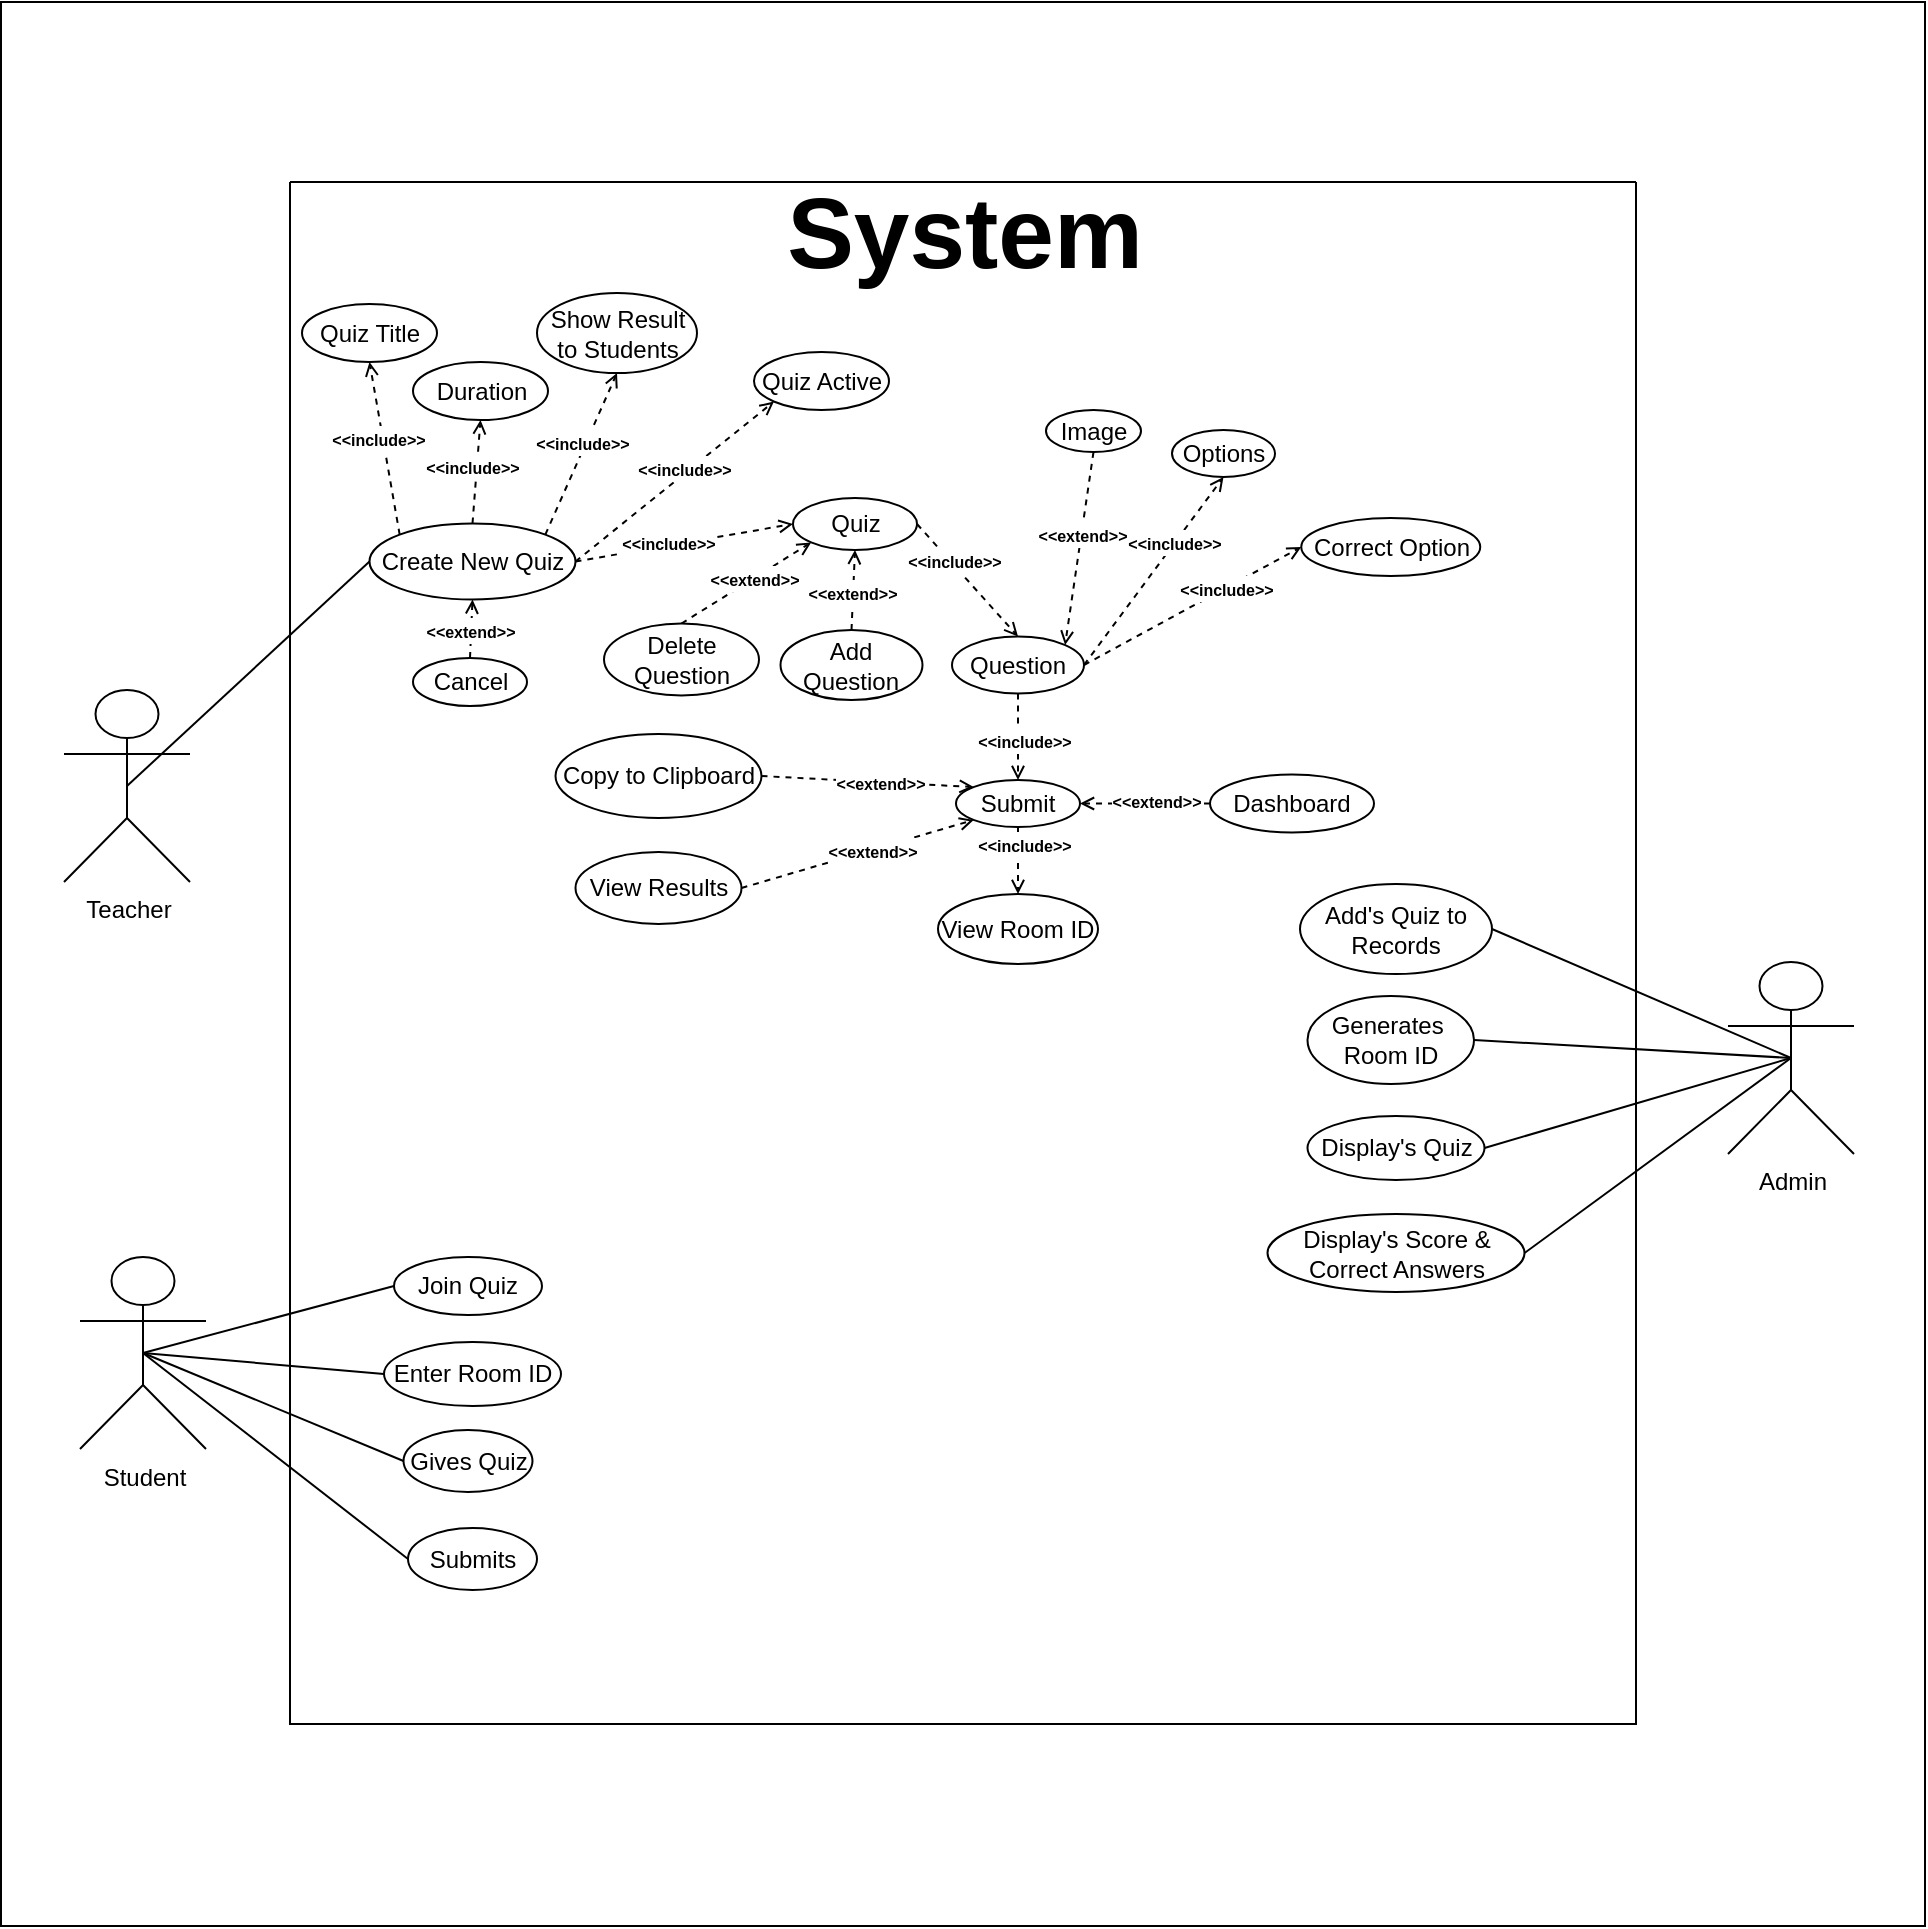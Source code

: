 <mxfile version="23.0.2" type="device">
  <diagram name="Page-1" id="aLOx-Hyz2A4_2v5TsU2a">
    <mxGraphModel dx="1436" dy="606" grid="0" gridSize="10" guides="1" tooltips="1" connect="1" arrows="1" fold="1" page="0" pageScale="1" pageWidth="850" pageHeight="1100" math="0" shadow="0">
      <root>
        <mxCell id="0" />
        <mxCell id="1" parent="0" />
        <mxCell id="SPACarkEchLAr7OS1mUd-6" value="" style="whiteSpace=wrap;html=1;aspect=fixed;" parent="1" vertex="1">
          <mxGeometry x="-216.5" y="275" width="962" height="962" as="geometry" />
        </mxCell>
        <mxCell id="TzjJn1XbJmnDaWrwT3zZ-1" value="" style="swimlane;startSize=0;" parent="1" vertex="1">
          <mxGeometry x="-72" y="365" width="673" height="771" as="geometry" />
        </mxCell>
        <mxCell id="TzjJn1XbJmnDaWrwT3zZ-6" value="Create New Quiz" style="ellipse;whiteSpace=wrap;html=1;" parent="TzjJn1XbJmnDaWrwT3zZ-1" vertex="1">
          <mxGeometry x="39.75" y="170.75" width="103" height="38" as="geometry" />
        </mxCell>
        <mxCell id="TzjJn1XbJmnDaWrwT3zZ-8" value="Quiz Active" style="ellipse;whiteSpace=wrap;html=1;" parent="TzjJn1XbJmnDaWrwT3zZ-1" vertex="1">
          <mxGeometry x="232" y="85" width="67.5" height="29" as="geometry" />
        </mxCell>
        <mxCell id="TzjJn1XbJmnDaWrwT3zZ-9" value="Options" style="ellipse;whiteSpace=wrap;html=1;" parent="TzjJn1XbJmnDaWrwT3zZ-1" vertex="1">
          <mxGeometry x="441" y="124" width="51.5" height="23.5" as="geometry" />
        </mxCell>
        <mxCell id="TzjJn1XbJmnDaWrwT3zZ-10" value="Quiz" style="ellipse;whiteSpace=wrap;html=1;" parent="TzjJn1XbJmnDaWrwT3zZ-1" vertex="1">
          <mxGeometry x="251.5" y="158" width="62" height="26" as="geometry" />
        </mxCell>
        <mxCell id="TzjJn1XbJmnDaWrwT3zZ-11" value="Submit" style="ellipse;whiteSpace=wrap;html=1;" parent="TzjJn1XbJmnDaWrwT3zZ-1" vertex="1">
          <mxGeometry x="333" y="299" width="62" height="23.5" as="geometry" />
        </mxCell>
        <mxCell id="TzjJn1XbJmnDaWrwT3zZ-12" value="Image" style="ellipse;whiteSpace=wrap;html=1;" parent="TzjJn1XbJmnDaWrwT3zZ-1" vertex="1">
          <mxGeometry x="378" y="114" width="47.5" height="21" as="geometry" />
        </mxCell>
        <mxCell id="TzjJn1XbJmnDaWrwT3zZ-22" value="&lt;font style=&quot;font-size: 50px;&quot;&gt;&lt;b&gt;System&lt;/b&gt;&lt;/font&gt;" style="text;html=1;align=center;verticalAlign=middle;resizable=0;points=[];autosize=1;strokeColor=none;fillColor=none;" parent="TzjJn1XbJmnDaWrwT3zZ-1" vertex="1">
          <mxGeometry x="238.5" y="-11" width="196" height="72" as="geometry" />
        </mxCell>
        <mxCell id="TzjJn1XbJmnDaWrwT3zZ-23" value="Add&#39;s Quiz to Records" style="ellipse;whiteSpace=wrap;html=1;" parent="TzjJn1XbJmnDaWrwT3zZ-1" vertex="1">
          <mxGeometry x="505" y="351" width="96" height="45" as="geometry" />
        </mxCell>
        <mxCell id="TzjJn1XbJmnDaWrwT3zZ-24" value="Generates&amp;nbsp; Room ID" style="ellipse;whiteSpace=wrap;html=1;" parent="TzjJn1XbJmnDaWrwT3zZ-1" vertex="1">
          <mxGeometry x="508.75" y="407" width="83.25" height="44" as="geometry" />
        </mxCell>
        <mxCell id="TzjJn1XbJmnDaWrwT3zZ-29" value="Copy to Clipboard" style="ellipse;whiteSpace=wrap;html=1;flipH=0;direction=west;" parent="TzjJn1XbJmnDaWrwT3zZ-1" vertex="1">
          <mxGeometry x="132.75" y="276" width="103" height="42" as="geometry" />
        </mxCell>
        <mxCell id="TzjJn1XbJmnDaWrwT3zZ-30" value="View Results" style="ellipse;whiteSpace=wrap;html=1;flipH=0;direction=west;" parent="TzjJn1XbJmnDaWrwT3zZ-1" vertex="1">
          <mxGeometry x="142.75" y="335" width="83" height="36" as="geometry" />
        </mxCell>
        <mxCell id="TzjJn1XbJmnDaWrwT3zZ-76" value="&lt;font style=&quot;font-size: 8px;&quot;&gt;&lt;b&gt;&amp;lt;&amp;lt;include&amp;gt;&amp;gt;&lt;/b&gt;&lt;/font&gt;" style="endArrow=open;endSize=5;dashed=1;html=1;rounded=0;entryX=0;entryY=1;entryDx=0;entryDy=0;exitX=1;exitY=0.5;exitDx=0;exitDy=0;startSize=5;" parent="TzjJn1XbJmnDaWrwT3zZ-1" source="TzjJn1XbJmnDaWrwT3zZ-6" target="TzjJn1XbJmnDaWrwT3zZ-8" edge="1">
          <mxGeometry x="0.124" y="2" width="160" relative="1" as="geometry">
            <mxPoint x="296" y="95.25" as="sourcePoint" />
            <mxPoint x="397.5" y="202.5" as="targetPoint" />
            <mxPoint as="offset" />
          </mxGeometry>
        </mxCell>
        <mxCell id="TzjJn1XbJmnDaWrwT3zZ-78" value="&lt;font style=&quot;font-size: 8px;&quot;&gt;&lt;b&gt;&amp;lt;&amp;lt;include&amp;gt;&amp;gt;&lt;/b&gt;&lt;/font&gt;" style="endArrow=open;endSize=5;dashed=1;html=1;rounded=0;entryX=0;entryY=0.5;entryDx=0;entryDy=0;exitX=1;exitY=0.5;exitDx=0;exitDy=0;strokeWidth=1;startSize=5;" parent="TzjJn1XbJmnDaWrwT3zZ-1" source="TzjJn1XbJmnDaWrwT3zZ-6" target="TzjJn1XbJmnDaWrwT3zZ-10" edge="1">
          <mxGeometry x="-0.145" y="2" width="160" relative="1" as="geometry">
            <mxPoint x="296" y="95.25" as="sourcePoint" />
            <mxPoint x="374.5" y="74.5" as="targetPoint" />
            <mxPoint as="offset" />
          </mxGeometry>
        </mxCell>
        <mxCell id="TzjJn1XbJmnDaWrwT3zZ-102" value="&lt;font style=&quot;font-size: 8px;&quot;&gt;&lt;b&gt;&amp;lt;&amp;lt;include&amp;gt;&amp;gt;&lt;/b&gt;&lt;/font&gt;" style="endArrow=open;endSize=5;dashed=1;html=1;rounded=0;entryX=0.5;entryY=1;entryDx=0;entryDy=0;exitX=1;exitY=0.5;exitDx=0;exitDy=0;strokeWidth=1;startSize=5;" parent="TzjJn1XbJmnDaWrwT3zZ-1" source="TzjJn1XbJmnDaWrwT3zZ-107" target="TzjJn1XbJmnDaWrwT3zZ-9" edge="1">
          <mxGeometry x="0.301" width="160" relative="1" as="geometry">
            <mxPoint x="296.5" y="136.5" as="sourcePoint" />
            <mxPoint x="586" y="120.75" as="targetPoint" />
            <mxPoint as="offset" />
          </mxGeometry>
        </mxCell>
        <mxCell id="TzjJn1XbJmnDaWrwT3zZ-103" value="&lt;font style=&quot;font-size: 8px;&quot;&gt;&lt;b&gt;&amp;lt;&amp;lt;include&amp;gt;&amp;gt;&lt;/b&gt;&lt;/font&gt;" style="endArrow=open;endSize=5;dashed=1;html=1;rounded=0;entryX=0.5;entryY=0;entryDx=0;entryDy=0;exitX=0.5;exitY=1;exitDx=0;exitDy=0;strokeWidth=1;startSize=5;" parent="TzjJn1XbJmnDaWrwT3zZ-1" source="TzjJn1XbJmnDaWrwT3zZ-107" target="TzjJn1XbJmnDaWrwT3zZ-11" edge="1">
          <mxGeometry x="0.054" y="3" width="160" relative="1" as="geometry">
            <mxPoint x="421.5" y="136.5" as="sourcePoint" />
            <mxPoint x="462.5" y="136.5" as="targetPoint" />
            <mxPoint as="offset" />
          </mxGeometry>
        </mxCell>
        <mxCell id="TzjJn1XbJmnDaWrwT3zZ-104" value="&lt;font style=&quot;font-size: 8px;&quot;&gt;&lt;b&gt;&amp;lt;&amp;lt;extend&amp;gt;&amp;gt;&lt;/b&gt;&lt;/font&gt;" style="endArrow=open;endSize=5;dashed=1;html=1;rounded=0;entryX=1;entryY=0;entryDx=0;entryDy=0;exitX=0.5;exitY=1;exitDx=0;exitDy=0;strokeWidth=1;startSize=5;" parent="TzjJn1XbJmnDaWrwT3zZ-1" source="TzjJn1XbJmnDaWrwT3zZ-12" target="TzjJn1XbJmnDaWrwT3zZ-107" edge="1">
          <mxGeometry x="-0.153" width="160" relative="1" as="geometry">
            <mxPoint x="533.5" y="166" as="sourcePoint" />
            <mxPoint x="605.5" y="73.75" as="targetPoint" />
            <mxPoint as="offset" />
          </mxGeometry>
        </mxCell>
        <mxCell id="TzjJn1XbJmnDaWrwT3zZ-107" value="Question" style="ellipse;whiteSpace=wrap;html=1;" parent="TzjJn1XbJmnDaWrwT3zZ-1" vertex="1">
          <mxGeometry x="331" y="227.25" width="66" height="28.5" as="geometry" />
        </mxCell>
        <mxCell id="TzjJn1XbJmnDaWrwT3zZ-108" value="&lt;font style=&quot;font-size: 8px;&quot;&gt;&lt;b&gt;&amp;lt;&amp;lt;include&amp;gt;&amp;gt;&lt;/b&gt;&lt;/font&gt;" style="endArrow=open;endSize=5;dashed=1;html=1;rounded=0;entryX=0.5;entryY=0;entryDx=0;entryDy=0;exitX=1;exitY=0.5;exitDx=0;exitDy=0;strokeWidth=1;startSize=5;" parent="TzjJn1XbJmnDaWrwT3zZ-1" source="TzjJn1XbJmnDaWrwT3zZ-10" target="TzjJn1XbJmnDaWrwT3zZ-107" edge="1">
          <mxGeometry x="-0.306" y="2" width="160" relative="1" as="geometry">
            <mxPoint x="421.5" y="136.5" as="sourcePoint" />
            <mxPoint x="488.5" y="135.5" as="targetPoint" />
            <mxPoint as="offset" />
          </mxGeometry>
        </mxCell>
        <mxCell id="TzjJn1XbJmnDaWrwT3zZ-114" value="&lt;font style=&quot;font-size: 8px;&quot;&gt;&lt;b&gt;&amp;lt;&amp;lt;extend&amp;gt;&amp;gt;&lt;/b&gt;&lt;/font&gt;" style="endArrow=open;endSize=5;dashed=1;html=1;rounded=0;entryX=0.5;entryY=1;entryDx=0;entryDy=0;exitX=0.5;exitY=0;exitDx=0;exitDy=0;strokeWidth=1;startSize=5;" parent="TzjJn1XbJmnDaWrwT3zZ-1" source="TzjJn1XbJmnDaWrwT3zZ-115" target="TzjJn1XbJmnDaWrwT3zZ-10" edge="1">
          <mxGeometry x="-0.061" y="1" width="160" relative="1" as="geometry">
            <mxPoint x="462.5" y="162.5" as="sourcePoint" />
            <mxPoint x="411.5" y="152.5" as="targetPoint" />
            <mxPoint as="offset" />
          </mxGeometry>
        </mxCell>
        <mxCell id="TzjJn1XbJmnDaWrwT3zZ-115" value="Add Question" style="ellipse;whiteSpace=wrap;html=1;" parent="TzjJn1XbJmnDaWrwT3zZ-1" vertex="1">
          <mxGeometry x="245.25" y="224" width="71" height="35" as="geometry" />
        </mxCell>
        <mxCell id="bg9zlLmu46EGpvUbKc3m-1" value="&lt;font style=&quot;font-size: 8px;&quot;&gt;&lt;b&gt;&amp;lt;&amp;lt;extend&amp;gt;&amp;gt;&lt;/b&gt;&lt;/font&gt;" style="endArrow=open;endSize=5;dashed=1;html=1;rounded=0;entryX=0;entryY=1;entryDx=0;entryDy=0;exitX=0.5;exitY=0;exitDx=0;exitDy=0;strokeWidth=1;startSize=5;" parent="TzjJn1XbJmnDaWrwT3zZ-1" source="bg9zlLmu46EGpvUbKc3m-2" target="TzjJn1XbJmnDaWrwT3zZ-10" edge="1">
          <mxGeometry x="0.121" width="160" relative="1" as="geometry">
            <mxPoint x="460" y="198.5" as="sourcePoint" />
            <mxPoint x="409" y="162.5" as="targetPoint" />
            <mxPoint as="offset" />
          </mxGeometry>
        </mxCell>
        <mxCell id="bg9zlLmu46EGpvUbKc3m-2" value="Delete Question" style="ellipse;whiteSpace=wrap;html=1;" parent="TzjJn1XbJmnDaWrwT3zZ-1" vertex="1">
          <mxGeometry x="157" y="220.75" width="77.5" height="36" as="geometry" />
        </mxCell>
        <mxCell id="ZrRcFsl4-hAFwqB2XEtH-46" value="View Room ID" style="ellipse;whiteSpace=wrap;html=1;" parent="TzjJn1XbJmnDaWrwT3zZ-1" vertex="1">
          <mxGeometry x="324" y="356" width="80" height="35" as="geometry" />
        </mxCell>
        <mxCell id="ZrRcFsl4-hAFwqB2XEtH-50" value="Dashboard" style="ellipse;whiteSpace=wrap;html=1;flipH=0;direction=west;" parent="TzjJn1XbJmnDaWrwT3zZ-1" vertex="1">
          <mxGeometry x="460" y="296.25" width="82" height="29" as="geometry" />
        </mxCell>
        <mxCell id="ZrRcFsl4-hAFwqB2XEtH-29" value="Display&#39;s Quiz" style="ellipse;whiteSpace=wrap;html=1;fillColor=default;" parent="TzjJn1XbJmnDaWrwT3zZ-1" vertex="1">
          <mxGeometry x="508.75" y="467" width="88.5" height="32" as="geometry" />
        </mxCell>
        <mxCell id="ZrRcFsl4-hAFwqB2XEtH-30" value="Display&#39;s Score &amp;amp; Correct Answers" style="ellipse;whiteSpace=wrap;html=1;" parent="TzjJn1XbJmnDaWrwT3zZ-1" vertex="1">
          <mxGeometry x="488.75" y="516" width="128.5" height="39" as="geometry" />
        </mxCell>
        <mxCell id="ZrRcFsl4-hAFwqB2XEtH-31" value="Enter Room ID" style="ellipse;whiteSpace=wrap;html=1;" parent="TzjJn1XbJmnDaWrwT3zZ-1" vertex="1">
          <mxGeometry x="47" y="580" width="88.5" height="32" as="geometry" />
        </mxCell>
        <mxCell id="ZrRcFsl4-hAFwqB2XEtH-32" value="Gives Quiz" style="ellipse;whiteSpace=wrap;html=1;" parent="TzjJn1XbJmnDaWrwT3zZ-1" vertex="1">
          <mxGeometry x="56.75" y="624" width="64.5" height="31" as="geometry" />
        </mxCell>
        <mxCell id="ZrRcFsl4-hAFwqB2XEtH-33" value="Submits" style="ellipse;whiteSpace=wrap;html=1;" parent="TzjJn1XbJmnDaWrwT3zZ-1" vertex="1">
          <mxGeometry x="59" y="673" width="64.5" height="31" as="geometry" />
        </mxCell>
        <mxCell id="ZrRcFsl4-hAFwqB2XEtH-34" value="Join Quiz" style="ellipse;whiteSpace=wrap;html=1;" parent="TzjJn1XbJmnDaWrwT3zZ-1" vertex="1">
          <mxGeometry x="52" y="537.5" width="74" height="29" as="geometry" />
        </mxCell>
        <mxCell id="ZrRcFsl4-hAFwqB2XEtH-40" value="Student" style="shape=umlActor;verticalLabelPosition=bottom;verticalAlign=top;html=1;outlineConnect=0;" parent="TzjJn1XbJmnDaWrwT3zZ-1" vertex="1">
          <mxGeometry x="-105" y="537.5" width="63" height="96" as="geometry" />
        </mxCell>
        <mxCell id="ZrRcFsl4-hAFwqB2XEtH-41" value="" style="endArrow=none;html=1;rounded=0;entryX=0;entryY=0.5;entryDx=0;entryDy=0;exitX=0.5;exitY=0.5;exitDx=0;exitDy=0;exitPerimeter=0;" parent="TzjJn1XbJmnDaWrwT3zZ-1" source="ZrRcFsl4-hAFwqB2XEtH-40" target="ZrRcFsl4-hAFwqB2XEtH-34" edge="1">
          <mxGeometry width="50" height="50" relative="1" as="geometry">
            <mxPoint x="-111" y="398.5" as="sourcePoint" />
            <mxPoint x="56" y="326.5" as="targetPoint" />
          </mxGeometry>
        </mxCell>
        <mxCell id="ZrRcFsl4-hAFwqB2XEtH-42" value="" style="endArrow=none;html=1;rounded=0;exitX=0;exitY=0.5;exitDx=0;exitDy=0;entryX=0.5;entryY=0.5;entryDx=0;entryDy=0;entryPerimeter=0;" parent="TzjJn1XbJmnDaWrwT3zZ-1" source="ZrRcFsl4-hAFwqB2XEtH-32" target="ZrRcFsl4-hAFwqB2XEtH-40" edge="1">
          <mxGeometry width="50" height="50" relative="1" as="geometry">
            <mxPoint x="38" y="77.5" as="sourcePoint" />
            <mxPoint x="-115" y="77.5" as="targetPoint" />
          </mxGeometry>
        </mxCell>
        <mxCell id="SPACarkEchLAr7OS1mUd-4" value="" style="endArrow=none;html=1;rounded=0;entryX=0;entryY=0.5;entryDx=0;entryDy=0;exitX=0.5;exitY=0.5;exitDx=0;exitDy=0;exitPerimeter=0;" parent="TzjJn1XbJmnDaWrwT3zZ-1" source="ZrRcFsl4-hAFwqB2XEtH-40" target="ZrRcFsl4-hAFwqB2XEtH-31" edge="1">
          <mxGeometry width="50" height="50" relative="1" as="geometry">
            <mxPoint x="-63" y="596" as="sourcePoint" />
            <mxPoint x="62" y="562" as="targetPoint" />
          </mxGeometry>
        </mxCell>
        <mxCell id="SPACarkEchLAr7OS1mUd-5" value="" style="endArrow=none;html=1;rounded=0;entryX=0;entryY=0.5;entryDx=0;entryDy=0;exitX=0.5;exitY=0.5;exitDx=0;exitDy=0;exitPerimeter=0;" parent="TzjJn1XbJmnDaWrwT3zZ-1" source="ZrRcFsl4-hAFwqB2XEtH-40" target="ZrRcFsl4-hAFwqB2XEtH-33" edge="1">
          <mxGeometry width="50" height="50" relative="1" as="geometry">
            <mxPoint x="-63" y="596" as="sourcePoint" />
            <mxPoint x="57" y="606" as="targetPoint" />
          </mxGeometry>
        </mxCell>
        <mxCell id="TM651ZQTa6i84pugeEX6-1" value="&lt;font style=&quot;font-size: 8px;&quot;&gt;&lt;b&gt;&amp;lt;&amp;lt;extend&amp;gt;&amp;gt;&lt;/b&gt;&lt;/font&gt;" style="endArrow=open;endSize=5;dashed=1;html=1;rounded=0;entryX=0;entryY=0;entryDx=0;entryDy=0;exitX=0;exitY=0.5;exitDx=0;exitDy=0;strokeWidth=1;startSize=5;" parent="TzjJn1XbJmnDaWrwT3zZ-1" source="TzjJn1XbJmnDaWrwT3zZ-29" target="TzjJn1XbJmnDaWrwT3zZ-11" edge="1">
          <mxGeometry x="0.121" width="160" relative="1" as="geometry">
            <mxPoint x="112" y="168" as="sourcePoint" />
            <mxPoint x="9.784" y="344.126" as="targetPoint" />
            <mxPoint as="offset" />
          </mxGeometry>
        </mxCell>
        <mxCell id="TM651ZQTa6i84pugeEX6-2" value="&lt;font style=&quot;font-size: 8px;&quot;&gt;&lt;b&gt;&amp;lt;&amp;lt;extend&amp;gt;&amp;gt;&lt;/b&gt;&lt;/font&gt;" style="endArrow=open;endSize=5;dashed=1;html=1;rounded=0;entryX=0;entryY=1;entryDx=0;entryDy=0;exitX=0;exitY=0.5;exitDx=0;exitDy=0;strokeWidth=1;startSize=5;" parent="TzjJn1XbJmnDaWrwT3zZ-1" source="TzjJn1XbJmnDaWrwT3zZ-30" target="TzjJn1XbJmnDaWrwT3zZ-11" edge="1">
          <mxGeometry x="0.121" width="160" relative="1" as="geometry">
            <mxPoint x="73" y="255" as="sourcePoint" />
            <mxPoint x="-58.5" y="356.5" as="targetPoint" />
            <mxPoint as="offset" />
          </mxGeometry>
        </mxCell>
        <mxCell id="TM651ZQTa6i84pugeEX6-3" value="&lt;font style=&quot;font-size: 8px;&quot;&gt;&lt;b&gt;&amp;lt;&amp;lt;extend&amp;gt;&amp;gt;&lt;/b&gt;&lt;/font&gt;" style="endArrow=open;endSize=5;dashed=1;html=1;rounded=0;entryX=1;entryY=0.5;entryDx=0;entryDy=0;exitX=1;exitY=0.5;exitDx=0;exitDy=0;strokeWidth=1;startSize=5;" parent="TzjJn1XbJmnDaWrwT3zZ-1" source="ZrRcFsl4-hAFwqB2XEtH-50" target="TzjJn1XbJmnDaWrwT3zZ-11" edge="1">
          <mxGeometry x="-0.169" y="-2" width="160" relative="1" as="geometry">
            <mxPoint x="80" y="323" as="sourcePoint" />
            <mxPoint x="9.784" y="368.874" as="targetPoint" />
            <mxPoint as="offset" />
          </mxGeometry>
        </mxCell>
        <mxCell id="TM651ZQTa6i84pugeEX6-4" value="Correct Option" style="ellipse;whiteSpace=wrap;html=1;" parent="TzjJn1XbJmnDaWrwT3zZ-1" vertex="1">
          <mxGeometry x="505.63" y="168" width="89.5" height="29" as="geometry" />
        </mxCell>
        <mxCell id="TM651ZQTa6i84pugeEX6-5" value="&lt;font style=&quot;font-size: 8px;&quot;&gt;&lt;b&gt;&amp;lt;&amp;lt;include&amp;gt;&amp;gt;&lt;/b&gt;&lt;/font&gt;" style="endArrow=open;endSize=5;dashed=1;html=1;rounded=0;entryX=0;entryY=0.5;entryDx=0;entryDy=0;exitX=1;exitY=0.5;exitDx=0;exitDy=0;strokeWidth=1;startSize=5;" parent="TzjJn1XbJmnDaWrwT3zZ-1" source="TzjJn1XbJmnDaWrwT3zZ-107" target="TM651ZQTa6i84pugeEX6-4" edge="1">
          <mxGeometry x="0.301" width="160" relative="1" as="geometry">
            <mxPoint x="410" y="230" as="sourcePoint" />
            <mxPoint x="477" y="158" as="targetPoint" />
            <mxPoint as="offset" />
          </mxGeometry>
        </mxCell>
        <mxCell id="FCbWqseDBIPRdfFTK7oV-1" value="Duration" style="ellipse;whiteSpace=wrap;html=1;" parent="TzjJn1XbJmnDaWrwT3zZ-1" vertex="1">
          <mxGeometry x="61.5" y="90" width="67.5" height="29" as="geometry" />
        </mxCell>
        <mxCell id="FCbWqseDBIPRdfFTK7oV-2" value="&lt;font style=&quot;font-size: 8px;&quot;&gt;&lt;b&gt;&amp;lt;&amp;lt;include&amp;gt;&amp;gt;&lt;/b&gt;&lt;/font&gt;" style="endArrow=open;endSize=5;dashed=1;html=1;rounded=0;entryX=0.5;entryY=1;entryDx=0;entryDy=0;exitX=0.5;exitY=0;exitDx=0;exitDy=0;startSize=5;" parent="TzjJn1XbJmnDaWrwT3zZ-1" source="TzjJn1XbJmnDaWrwT3zZ-6" target="FCbWqseDBIPRdfFTK7oV-1" edge="1">
          <mxGeometry x="0.124" y="2" width="160" relative="1" as="geometry">
            <mxPoint x="49.988" y="140.13" as="sourcePoint" />
            <mxPoint x="330" y="176.38" as="targetPoint" />
            <mxPoint as="offset" />
          </mxGeometry>
        </mxCell>
        <mxCell id="FCbWqseDBIPRdfFTK7oV-3" value="&lt;font style=&quot;font-size: 8px;&quot;&gt;&lt;b&gt;&amp;lt;&amp;lt;include&amp;gt;&amp;gt;&lt;/b&gt;&lt;/font&gt;" style="endArrow=open;endSize=5;dashed=1;html=1;rounded=0;entryX=0.5;entryY=1;entryDx=0;entryDy=0;exitX=0;exitY=0;exitDx=0;exitDy=0;startSize=5;" parent="TzjJn1XbJmnDaWrwT3zZ-1" source="TzjJn1XbJmnDaWrwT3zZ-6" target="FCbWqseDBIPRdfFTK7oV-4" edge="1">
          <mxGeometry x="0.124" y="2" width="160" relative="1" as="geometry">
            <mxPoint x="47.5" y="141" as="sourcePoint" />
            <mxPoint x="286.5" y="146.38" as="targetPoint" />
            <mxPoint as="offset" />
          </mxGeometry>
        </mxCell>
        <mxCell id="FCbWqseDBIPRdfFTK7oV-4" value="Quiz Title" style="ellipse;whiteSpace=wrap;html=1;" parent="TzjJn1XbJmnDaWrwT3zZ-1" vertex="1">
          <mxGeometry x="6" y="61" width="67.5" height="29" as="geometry" />
        </mxCell>
        <mxCell id="FCbWqseDBIPRdfFTK7oV-5" value="&lt;font style=&quot;font-size: 8px;&quot;&gt;&lt;b&gt;&amp;lt;&amp;lt;include&amp;gt;&amp;gt;&lt;/b&gt;&lt;/font&gt;" style="endArrow=open;endSize=5;dashed=1;html=1;rounded=0;entryX=0.5;entryY=1;entryDx=0;entryDy=0;exitX=1;exitY=0;exitDx=0;exitDy=0;startSize=5;" parent="TzjJn1XbJmnDaWrwT3zZ-1" source="TzjJn1XbJmnDaWrwT3zZ-6" target="FCbWqseDBIPRdfFTK7oV-6" edge="1">
          <mxGeometry x="0.124" y="2" width="160" relative="1" as="geometry">
            <mxPoint x="151.488" y="165.25" as="sourcePoint" />
            <mxPoint x="401.5" y="146.38" as="targetPoint" />
            <mxPoint as="offset" />
          </mxGeometry>
        </mxCell>
        <mxCell id="FCbWqseDBIPRdfFTK7oV-6" value="Show Result to Students" style="ellipse;whiteSpace=wrap;html=1;" parent="TzjJn1XbJmnDaWrwT3zZ-1" vertex="1">
          <mxGeometry x="123.5" y="55.5" width="80" height="40" as="geometry" />
        </mxCell>
        <mxCell id="FCbWqseDBIPRdfFTK7oV-7" value="&lt;font style=&quot;font-size: 8px;&quot;&gt;&lt;b&gt;&amp;lt;&amp;lt;extend&amp;gt;&amp;gt;&lt;/b&gt;&lt;/font&gt;" style="endArrow=open;endSize=5;dashed=1;html=1;rounded=0;entryX=0.5;entryY=1;entryDx=0;entryDy=0;exitX=0.5;exitY=0;exitDx=0;exitDy=0;strokeWidth=1;startSize=5;" parent="TzjJn1XbJmnDaWrwT3zZ-1" source="FCbWqseDBIPRdfFTK7oV-8" target="TzjJn1XbJmnDaWrwT3zZ-6" edge="1">
          <mxGeometry x="-0.061" y="1" width="160" relative="1" as="geometry">
            <mxPoint x="215.08" y="286.69" as="sourcePoint" />
            <mxPoint x="47.0" y="275.998" as="targetPoint" />
            <mxPoint as="offset" />
          </mxGeometry>
        </mxCell>
        <mxCell id="FCbWqseDBIPRdfFTK7oV-8" value="Cancel" style="ellipse;whiteSpace=wrap;html=1;" parent="TzjJn1XbJmnDaWrwT3zZ-1" vertex="1">
          <mxGeometry x="61.5" y="238" width="57" height="24" as="geometry" />
        </mxCell>
        <mxCell id="FCbWqseDBIPRdfFTK7oV-12" value="&lt;font style=&quot;font-size: 8px;&quot;&gt;&lt;b&gt;&amp;lt;&amp;lt;include&amp;gt;&amp;gt;&lt;/b&gt;&lt;/font&gt;" style="endArrow=open;endSize=5;dashed=1;html=1;rounded=0;entryX=0.5;entryY=0;entryDx=0;entryDy=0;exitX=0.5;exitY=1;exitDx=0;exitDy=0;strokeWidth=1;startSize=5;" parent="TzjJn1XbJmnDaWrwT3zZ-1" source="TzjJn1XbJmnDaWrwT3zZ-11" target="ZrRcFsl4-hAFwqB2XEtH-46" edge="1">
          <mxGeometry x="-0.492" y="3" width="160" relative="1" as="geometry">
            <mxPoint x="407" y="252" as="sourcePoint" />
            <mxPoint x="503" y="252" as="targetPoint" />
            <mxPoint as="offset" />
          </mxGeometry>
        </mxCell>
        <mxCell id="TzjJn1XbJmnDaWrwT3zZ-3" value="Teacher" style="shape=umlActor;verticalLabelPosition=bottom;verticalAlign=top;html=1;outlineConnect=0;" parent="1" vertex="1">
          <mxGeometry x="-185" y="619" width="63" height="96" as="geometry" />
        </mxCell>
        <mxCell id="TzjJn1XbJmnDaWrwT3zZ-5" value="Admin" style="shape=umlActor;verticalLabelPosition=bottom;verticalAlign=top;html=1;outlineConnect=0;" parent="1" vertex="1">
          <mxGeometry x="647" y="755" width="63" height="96" as="geometry" />
        </mxCell>
        <mxCell id="TzjJn1XbJmnDaWrwT3zZ-54" value="" style="endArrow=none;html=1;rounded=0;entryX=0;entryY=0.5;entryDx=0;entryDy=0;exitX=0.5;exitY=0.5;exitDx=0;exitDy=0;exitPerimeter=0;" parent="1" source="TzjJn1XbJmnDaWrwT3zZ-3" target="TzjJn1XbJmnDaWrwT3zZ-6" edge="1">
          <mxGeometry width="50" height="50" relative="1" as="geometry">
            <mxPoint x="48" y="670" as="sourcePoint" />
            <mxPoint x="98" y="620" as="targetPoint" />
          </mxGeometry>
        </mxCell>
        <mxCell id="TzjJn1XbJmnDaWrwT3zZ-71" value="" style="endArrow=none;html=1;rounded=0;entryX=0.5;entryY=0.5;entryDx=0;entryDy=0;exitX=1;exitY=0.5;exitDx=0;exitDy=0;entryPerimeter=0;" parent="1" source="TzjJn1XbJmnDaWrwT3zZ-23" target="TzjJn1XbJmnDaWrwT3zZ-5" edge="1">
          <mxGeometry width="50" height="50" relative="1" as="geometry">
            <mxPoint x="392" y="664" as="sourcePoint" />
            <mxPoint x="576" y="623" as="targetPoint" />
          </mxGeometry>
        </mxCell>
        <mxCell id="TzjJn1XbJmnDaWrwT3zZ-72" value="" style="endArrow=none;html=1;rounded=0;entryX=0.5;entryY=0.5;entryDx=0;entryDy=0;exitX=1;exitY=0.5;exitDx=0;exitDy=0;entryPerimeter=0;" parent="1" source="TzjJn1XbJmnDaWrwT3zZ-24" target="TzjJn1XbJmnDaWrwT3zZ-5" edge="1">
          <mxGeometry width="50" height="50" relative="1" as="geometry">
            <mxPoint x="445" y="603" as="sourcePoint" />
            <mxPoint x="649" y="670" as="targetPoint" />
          </mxGeometry>
        </mxCell>
        <mxCell id="TzjJn1XbJmnDaWrwT3zZ-73" value="" style="endArrow=none;html=1;rounded=0;entryX=0.5;entryY=0.5;entryDx=0;entryDy=0;exitX=1;exitY=0.5;exitDx=0;exitDy=0;entryPerimeter=0;" parent="1" source="ZrRcFsl4-hAFwqB2XEtH-29" target="TzjJn1XbJmnDaWrwT3zZ-5" edge="1">
          <mxGeometry width="50" height="50" relative="1" as="geometry">
            <mxPoint x="386.63" y="791" as="sourcePoint" />
            <mxPoint x="649" y="670" as="targetPoint" />
          </mxGeometry>
        </mxCell>
        <mxCell id="TzjJn1XbJmnDaWrwT3zZ-74" value="" style="endArrow=none;html=1;rounded=0;entryX=0.5;entryY=0.5;entryDx=0;entryDy=0;exitX=1;exitY=0.5;exitDx=0;exitDy=0;entryPerimeter=0;" parent="1" source="ZrRcFsl4-hAFwqB2XEtH-30" target="TzjJn1XbJmnDaWrwT3zZ-5" edge="1">
          <mxGeometry width="50" height="50" relative="1" as="geometry">
            <mxPoint x="406.63" y="872.5" as="sourcePoint" />
            <mxPoint x="649" y="670" as="targetPoint" />
          </mxGeometry>
        </mxCell>
      </root>
    </mxGraphModel>
  </diagram>
</mxfile>
